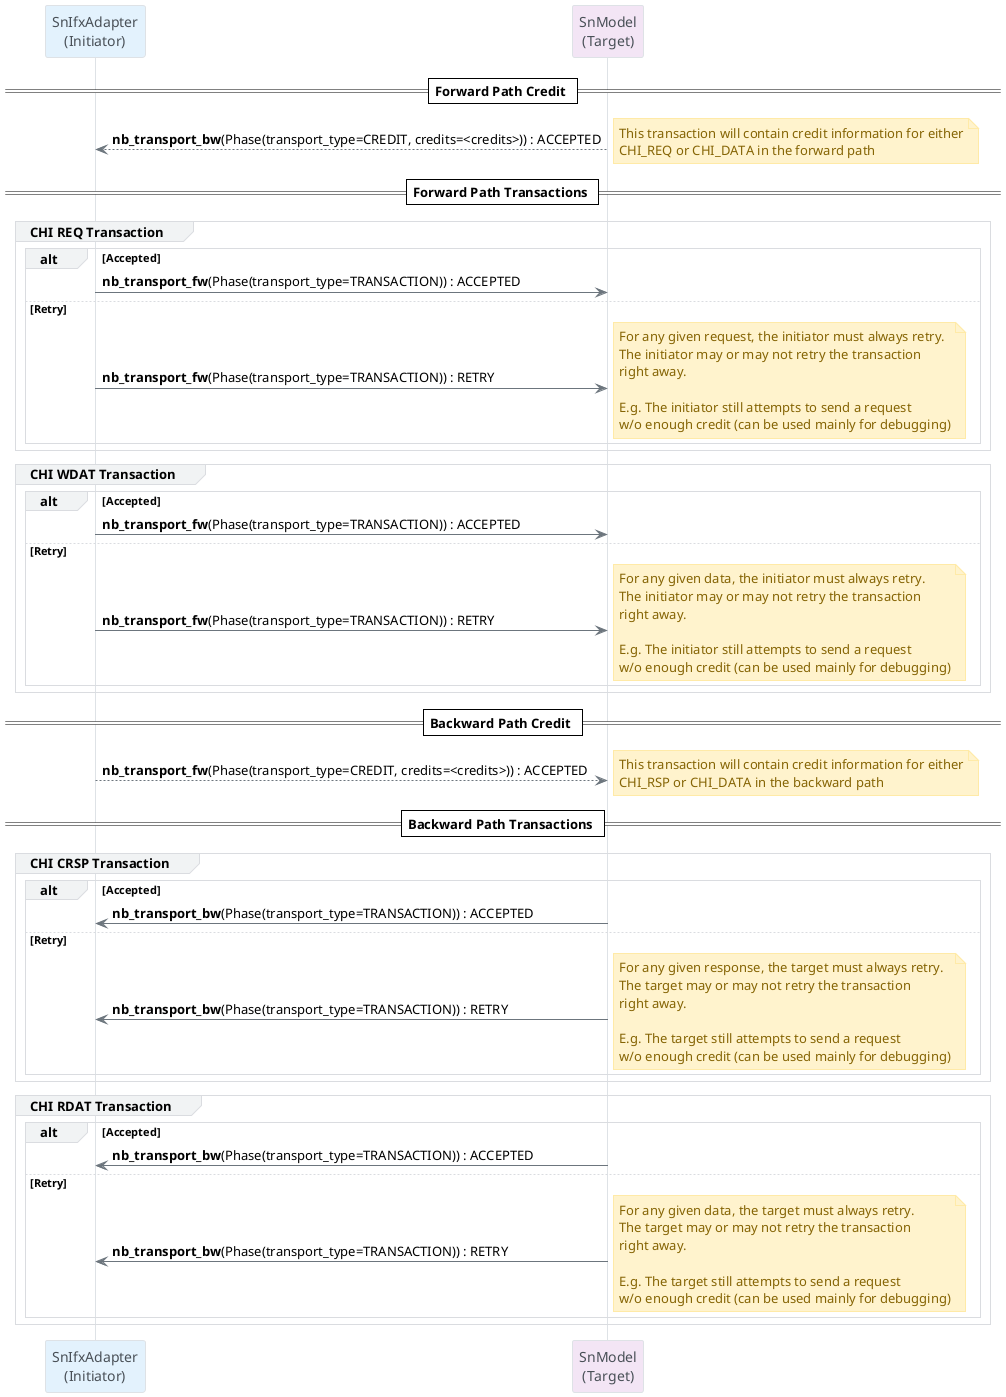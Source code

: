 @startuml
!theme plain
skinparam {
    backgroundColor white
    participant {
        backgroundColor #f8f9fa
        borderColor #dee2e6
        fontColor #495057
    }
    sequence {
        arrowColor #6c757d
        lifeLineBackgroundColor #ffffff
        lifeLineBorderColor #dee2e6
        groupBackgroundColor #f1f3f4
        groupBorderColor #dadce0
    }
    note {
        backgroundColor #fff3cd
        borderColor #ffeaa7
        fontColor #856404
    }
}

participant "SnIfxAdapter\n(Initiator)" as I #e3f2fd
participant "SnModel\n(Target)" as T #f3e5f5


== Forward Path Credit ==
I <-- T : **nb_transport_bw**(Phase(transport_type=CREDIT, credits=<credits>)) : ACCEPTED
note right
  This transaction will contain credit information for either
  CHI_REQ or CHI_DATA in the forward path
end note

== Forward Path Transactions ==
group CHI REQ Transaction
    alt Accepted
        I -> T : **nb_transport_fw**(Phase(transport_type=TRANSACTION)) : ACCEPTED
    else Retry
        I -> T : **nb_transport_fw**(Phase(transport_type=TRANSACTION)) : RETRY
        note right
          For any given request, the initiator must always retry.
          The initiator may or may not retry the transaction
          right away.

          E.g. The initiator still attempts to send a request
          w/o enough credit (can be used mainly for debugging)
        end note
    end
end

group CHI WDAT Transaction
    alt Accepted
        I -> T : **nb_transport_fw**(Phase(transport_type=TRANSACTION)) : ACCEPTED
    else Retry
        I -> T : **nb_transport_fw**(Phase(transport_type=TRANSACTION)) : RETRY
        note right
          For any given data, the initiator must always retry.
          The initiator may or may not retry the transaction
          right away.

          E.g. The initiator still attempts to send a request
          w/o enough credit (can be used mainly for debugging)
        end note
    end
end

== Backward Path Credit ==
I --> T : **nb_transport_fw**(Phase(transport_type=CREDIT, credits=<credits>)) : ACCEPTED
note right
  This transaction will contain credit information for either
  CHI_RSP or CHI_DATA in the backward path
end note

== Backward Path Transactions ==
group CHI CRSP Transaction
    alt Accepted
        I <- T : **nb_transport_bw**(Phase(transport_type=TRANSACTION)) : ACCEPTED
    else Retry
        I <- T : **nb_transport_bw**(Phase(transport_type=TRANSACTION)) : RETRY
        note right
          For any given response, the target must always retry.
          The target may or may not retry the transaction
          right away.

          E.g. The target still attempts to send a request
          w/o enough credit (can be used mainly for debugging)
        end note
    end
end

group CHI RDAT Transaction
    alt Accepted
        I <- T : **nb_transport_bw**(Phase(transport_type=TRANSACTION)) : ACCEPTED
    else Retry
        I <- T : **nb_transport_bw**(Phase(transport_type=TRANSACTION)) : RETRY
        note right
          For any given data, the target must always retry.
          The target may or may not retry the transaction
          right away.

          E.g. The target still attempts to send a request
          w/o enough credit (can be used mainly for debugging)
        end note
    end
end

@enduml
